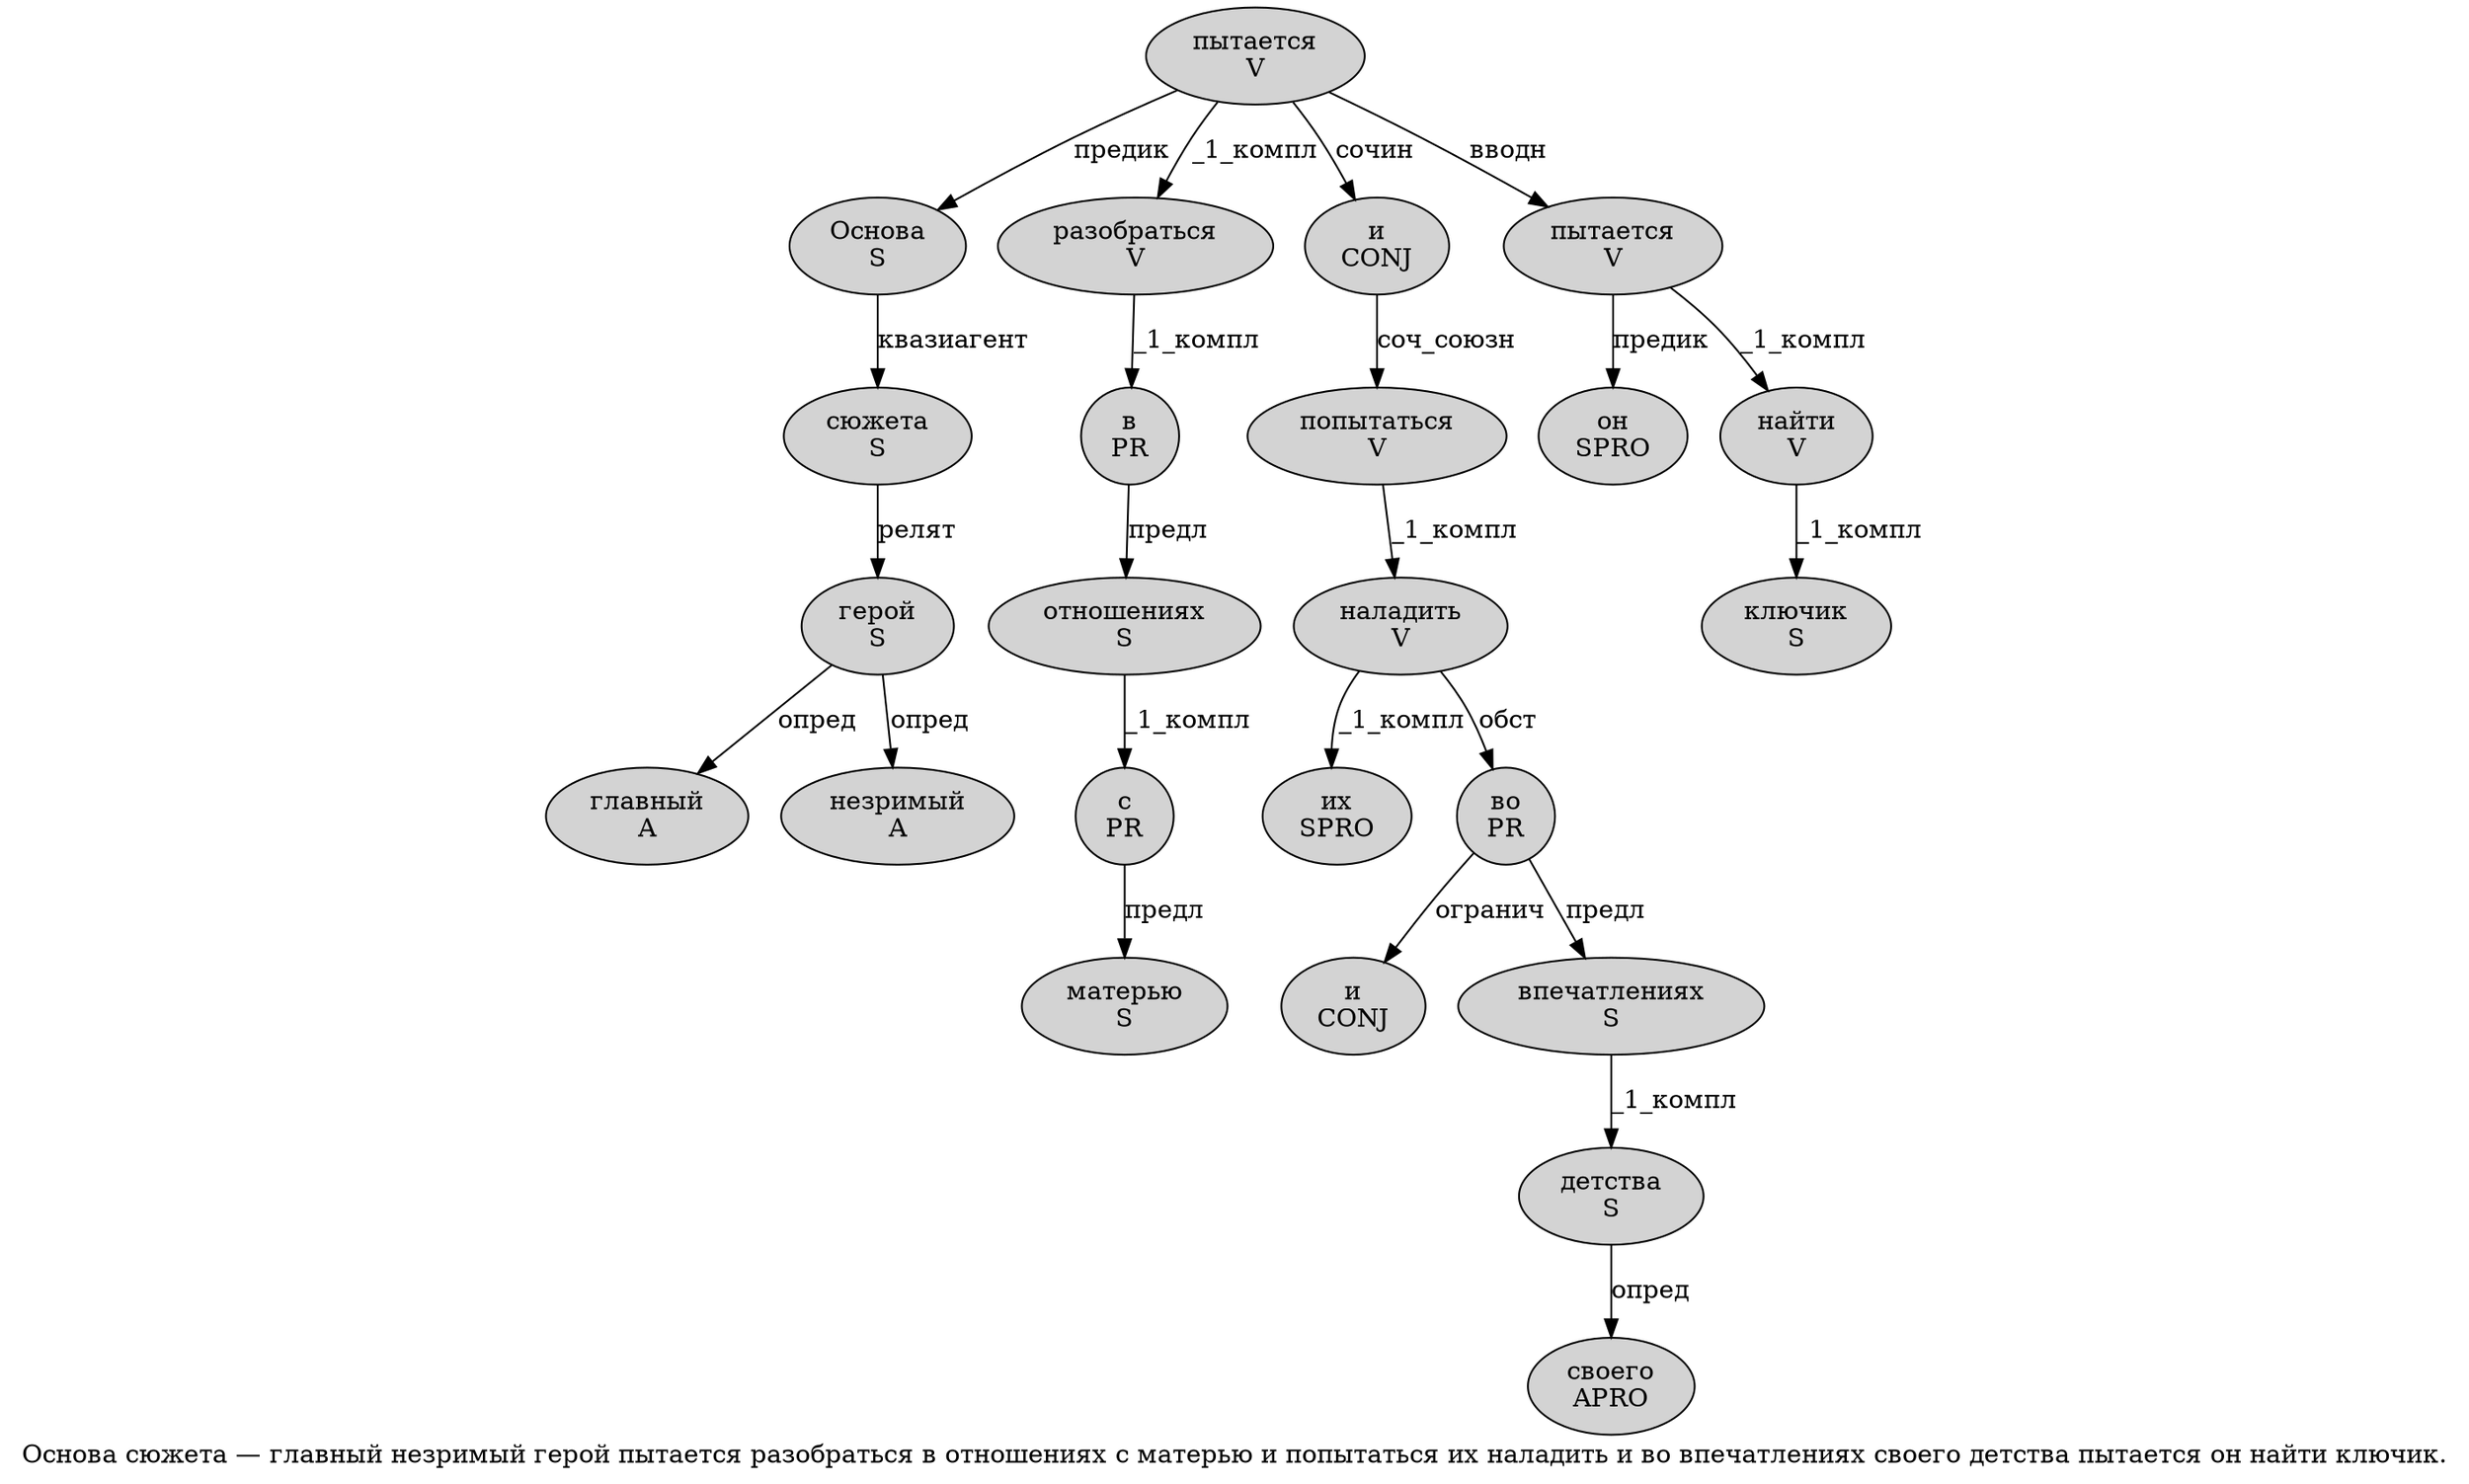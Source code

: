 digraph SENTENCE_2241 {
	graph [label="Основа сюжета — главный незримый герой пытается разобраться в отношениях с матерью и попытаться их наладить и во впечатлениях своего детства пытается он найти ключик."]
	node [style=filled]
		0 [label="Основа
S" color="" fillcolor=lightgray penwidth=1 shape=ellipse]
		1 [label="сюжета
S" color="" fillcolor=lightgray penwidth=1 shape=ellipse]
		3 [label="главный
A" color="" fillcolor=lightgray penwidth=1 shape=ellipse]
		4 [label="незримый
A" color="" fillcolor=lightgray penwidth=1 shape=ellipse]
		5 [label="герой
S" color="" fillcolor=lightgray penwidth=1 shape=ellipse]
		6 [label="пытается
V" color="" fillcolor=lightgray penwidth=1 shape=ellipse]
		7 [label="разобраться
V" color="" fillcolor=lightgray penwidth=1 shape=ellipse]
		8 [label="в
PR" color="" fillcolor=lightgray penwidth=1 shape=ellipse]
		9 [label="отношениях
S" color="" fillcolor=lightgray penwidth=1 shape=ellipse]
		10 [label="с
PR" color="" fillcolor=lightgray penwidth=1 shape=ellipse]
		11 [label="матерью
S" color="" fillcolor=lightgray penwidth=1 shape=ellipse]
		12 [label="и
CONJ" color="" fillcolor=lightgray penwidth=1 shape=ellipse]
		13 [label="попытаться
V" color="" fillcolor=lightgray penwidth=1 shape=ellipse]
		14 [label="их
SPRO" color="" fillcolor=lightgray penwidth=1 shape=ellipse]
		15 [label="наладить
V" color="" fillcolor=lightgray penwidth=1 shape=ellipse]
		16 [label="и
CONJ" color="" fillcolor=lightgray penwidth=1 shape=ellipse]
		17 [label="во
PR" color="" fillcolor=lightgray penwidth=1 shape=ellipse]
		18 [label="впечатлениях
S" color="" fillcolor=lightgray penwidth=1 shape=ellipse]
		19 [label="своего
APRO" color="" fillcolor=lightgray penwidth=1 shape=ellipse]
		20 [label="детства
S" color="" fillcolor=lightgray penwidth=1 shape=ellipse]
		21 [label="пытается
V" color="" fillcolor=lightgray penwidth=1 shape=ellipse]
		22 [label="он
SPRO" color="" fillcolor=lightgray penwidth=1 shape=ellipse]
		23 [label="найти
V" color="" fillcolor=lightgray penwidth=1 shape=ellipse]
		24 [label="ключик
S" color="" fillcolor=lightgray penwidth=1 shape=ellipse]
			18 -> 20 [label="_1_компл"]
			5 -> 3 [label="опред"]
			5 -> 4 [label="опред"]
			1 -> 5 [label="релят"]
			12 -> 13 [label="соч_союзн"]
			13 -> 15 [label="_1_компл"]
			20 -> 19 [label="опред"]
			7 -> 8 [label="_1_компл"]
			10 -> 11 [label="предл"]
			21 -> 22 [label="предик"]
			21 -> 23 [label="_1_компл"]
			6 -> 0 [label="предик"]
			6 -> 7 [label="_1_компл"]
			6 -> 12 [label="сочин"]
			6 -> 21 [label="вводн"]
			15 -> 14 [label="_1_компл"]
			15 -> 17 [label="обст"]
			9 -> 10 [label="_1_компл"]
			23 -> 24 [label="_1_компл"]
			17 -> 16 [label="огранич"]
			17 -> 18 [label="предл"]
			0 -> 1 [label="квазиагент"]
			8 -> 9 [label="предл"]
}
